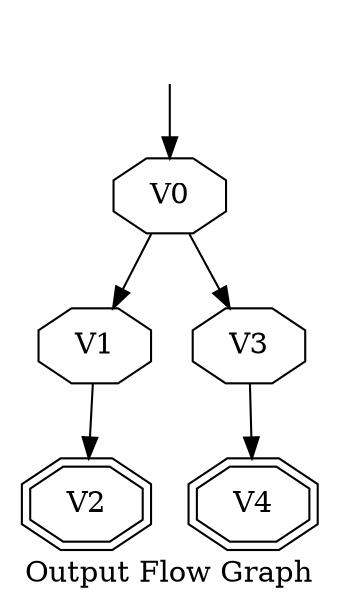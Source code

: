 digraph OFG {
  rankdir=TB;
  V1 [label = "V1", shape = "octagon"];
  V3 [label = "V3", shape = "octagon"];
  V2 [label = "V2", shape = "octagon", shape = "doubleoctagon"];
  V4 [label = "V4", shape = "octagon", shape = "doubleoctagon"];
  V0 [label = "V0", shape = "octagon", ];
  V1 -> V2;
  V3 -> V4;
  V0FakedSrc [ label="", shape="none" ];
  V0FakedSrc -> V0;
  V0 -> V1;
  V0 -> V3;
  label="Output Flow Graph";
}

